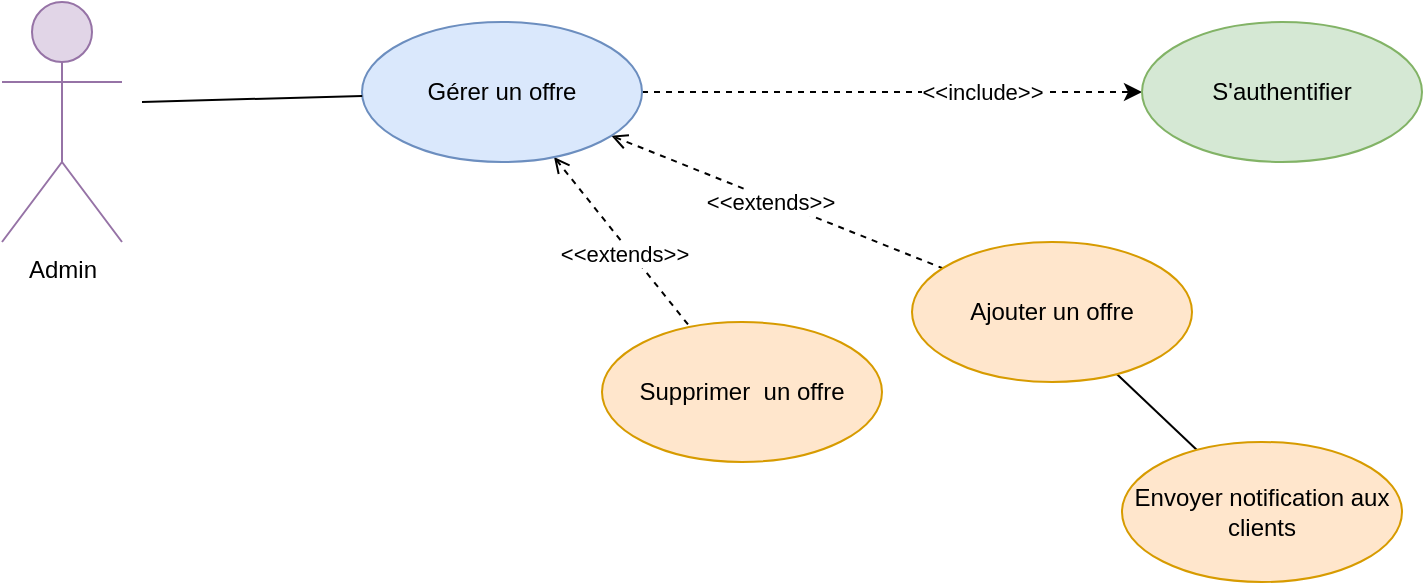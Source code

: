 <mxfile version="24.7.15">
  <diagram name="Page-1" id="YTA9PmVpi16rOcPj4em4">
    <mxGraphModel dx="1342" dy="1797" grid="1" gridSize="10" guides="1" tooltips="1" connect="1" arrows="1" fold="1" page="1" pageScale="1" pageWidth="850" pageHeight="1100" math="0" shadow="0">
      <root>
        <mxCell id="0" />
        <mxCell id="1" parent="0" />
        <mxCell id="3pTon5SdB5cwGMIeFZMg-8" style="rounded=0;orthogonalLoop=1;jettySize=auto;html=1;dashed=1;startArrow=open;startFill=0;endArrow=none;endFill=0;" edge="1" parent="1" source="3pTon5SdB5cwGMIeFZMg-1" target="3pTon5SdB5cwGMIeFZMg-2">
          <mxGeometry relative="1" as="geometry" />
        </mxCell>
        <mxCell id="3pTon5SdB5cwGMIeFZMg-10" value="&amp;lt;&amp;lt;extends&amp;gt;&amp;gt;" style="edgeLabel;html=1;align=center;verticalAlign=middle;resizable=0;points=[];" vertex="1" connectable="0" parent="3pTon5SdB5cwGMIeFZMg-8">
          <mxGeometry x="-0.043" y="-1" relative="1" as="geometry">
            <mxPoint as="offset" />
          </mxGeometry>
        </mxCell>
        <mxCell id="3pTon5SdB5cwGMIeFZMg-9" style="rounded=0;orthogonalLoop=1;jettySize=auto;html=1;dashed=1;startArrow=open;startFill=0;endArrow=none;endFill=0;" edge="1" parent="1" source="3pTon5SdB5cwGMIeFZMg-1" target="3pTon5SdB5cwGMIeFZMg-3">
          <mxGeometry relative="1" as="geometry" />
        </mxCell>
        <mxCell id="3pTon5SdB5cwGMIeFZMg-11" value="&amp;lt;&amp;lt;extends&amp;gt;&amp;gt;" style="edgeLabel;html=1;align=center;verticalAlign=middle;resizable=0;points=[];" vertex="1" connectable="0" parent="3pTon5SdB5cwGMIeFZMg-9">
          <mxGeometry x="0.082" y="-3" relative="1" as="geometry">
            <mxPoint as="offset" />
          </mxGeometry>
        </mxCell>
        <mxCell id="3pTon5SdB5cwGMIeFZMg-14" style="rounded=0;orthogonalLoop=1;jettySize=auto;html=1;dashed=1;" edge="1" parent="1" source="3pTon5SdB5cwGMIeFZMg-1" target="3pTon5SdB5cwGMIeFZMg-13">
          <mxGeometry relative="1" as="geometry" />
        </mxCell>
        <mxCell id="3pTon5SdB5cwGMIeFZMg-15" value="&amp;lt;&amp;lt;include&amp;gt;&amp;gt;" style="edgeLabel;html=1;align=center;verticalAlign=middle;resizable=0;points=[];" vertex="1" connectable="0" parent="3pTon5SdB5cwGMIeFZMg-14">
          <mxGeometry x="0.354" relative="1" as="geometry">
            <mxPoint as="offset" />
          </mxGeometry>
        </mxCell>
        <mxCell id="3pTon5SdB5cwGMIeFZMg-1" value="Gérer un offre" style="ellipse;whiteSpace=wrap;html=1;fillColor=#dae8fc;strokeColor=#6c8ebf;" vertex="1" parent="1">
          <mxGeometry x="230" y="-940" width="140" height="70" as="geometry" />
        </mxCell>
        <mxCell id="3pTon5SdB5cwGMIeFZMg-17" style="rounded=0;orthogonalLoop=1;jettySize=auto;html=1;endArrow=none;endFill=0;" edge="1" parent="1" source="3pTon5SdB5cwGMIeFZMg-2" target="3pTon5SdB5cwGMIeFZMg-16">
          <mxGeometry relative="1" as="geometry" />
        </mxCell>
        <mxCell id="3pTon5SdB5cwGMIeFZMg-2" value="Ajouter un offre" style="ellipse;whiteSpace=wrap;html=1;fillColor=#ffe6cc;strokeColor=#d79b00;" vertex="1" parent="1">
          <mxGeometry x="505" y="-830" width="140" height="70" as="geometry" />
        </mxCell>
        <mxCell id="3pTon5SdB5cwGMIeFZMg-3" value="Supprimer&amp;nbsp; un offre" style="ellipse;whiteSpace=wrap;html=1;fillColor=#ffe6cc;strokeColor=#d79b00;" vertex="1" parent="1">
          <mxGeometry x="350" y="-790" width="140" height="70" as="geometry" />
        </mxCell>
        <mxCell id="3pTon5SdB5cwGMIeFZMg-4" value="Admin" style="shape=umlActor;verticalLabelPosition=bottom;verticalAlign=top;html=1;outlineConnect=0;fillColor=#e1d5e7;strokeColor=#9673a6;" vertex="1" parent="1">
          <mxGeometry x="50" y="-950" width="60" height="120" as="geometry" />
        </mxCell>
        <mxCell id="3pTon5SdB5cwGMIeFZMg-5" value="" style="endArrow=none;html=1;rounded=0;" edge="1" parent="1" target="3pTon5SdB5cwGMIeFZMg-1">
          <mxGeometry relative="1" as="geometry">
            <mxPoint x="120" y="-900" as="sourcePoint" />
            <mxPoint x="210.94" y="58.56" as="targetPoint" />
          </mxGeometry>
        </mxCell>
        <mxCell id="3pTon5SdB5cwGMIeFZMg-13" value="S&#39;authentifier" style="ellipse;whiteSpace=wrap;html=1;fillColor=#d5e8d4;strokeColor=#82b366;" vertex="1" parent="1">
          <mxGeometry x="620" y="-940" width="140" height="70" as="geometry" />
        </mxCell>
        <mxCell id="3pTon5SdB5cwGMIeFZMg-16" value="Envoyer notification aux clients" style="ellipse;whiteSpace=wrap;html=1;fillColor=#ffe6cc;strokeColor=#d79b00;" vertex="1" parent="1">
          <mxGeometry x="610" y="-730" width="140" height="70" as="geometry" />
        </mxCell>
      </root>
    </mxGraphModel>
  </diagram>
</mxfile>
